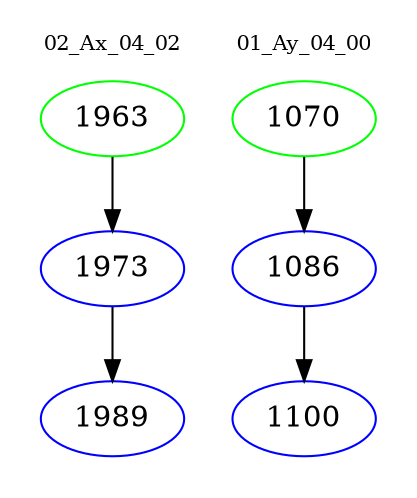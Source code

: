 digraph{
subgraph cluster_0 {
color = white
label = "02_Ax_04_02";
fontsize=10;
T0_1963 [label="1963", color="green"]
T0_1963 -> T0_1973 [color="black"]
T0_1973 [label="1973", color="blue"]
T0_1973 -> T0_1989 [color="black"]
T0_1989 [label="1989", color="blue"]
}
subgraph cluster_1 {
color = white
label = "01_Ay_04_00";
fontsize=10;
T1_1070 [label="1070", color="green"]
T1_1070 -> T1_1086 [color="black"]
T1_1086 [label="1086", color="blue"]
T1_1086 -> T1_1100 [color="black"]
T1_1100 [label="1100", color="blue"]
}
}
